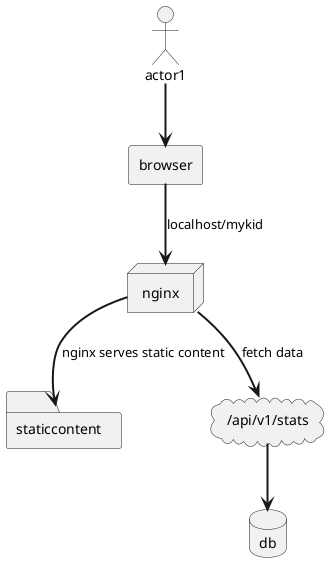 @startuml
actor actor1
agent browser
node nginx
folder staticcontent
cloud "/api/v1/stats" as springboot
database db

actor1 ==> browser
browser ==> nginx : localhost/mykid
nginx ==> staticcontent : nginx serves static content
nginx ==> springboot : fetch data
springboot ==> db
@enduml